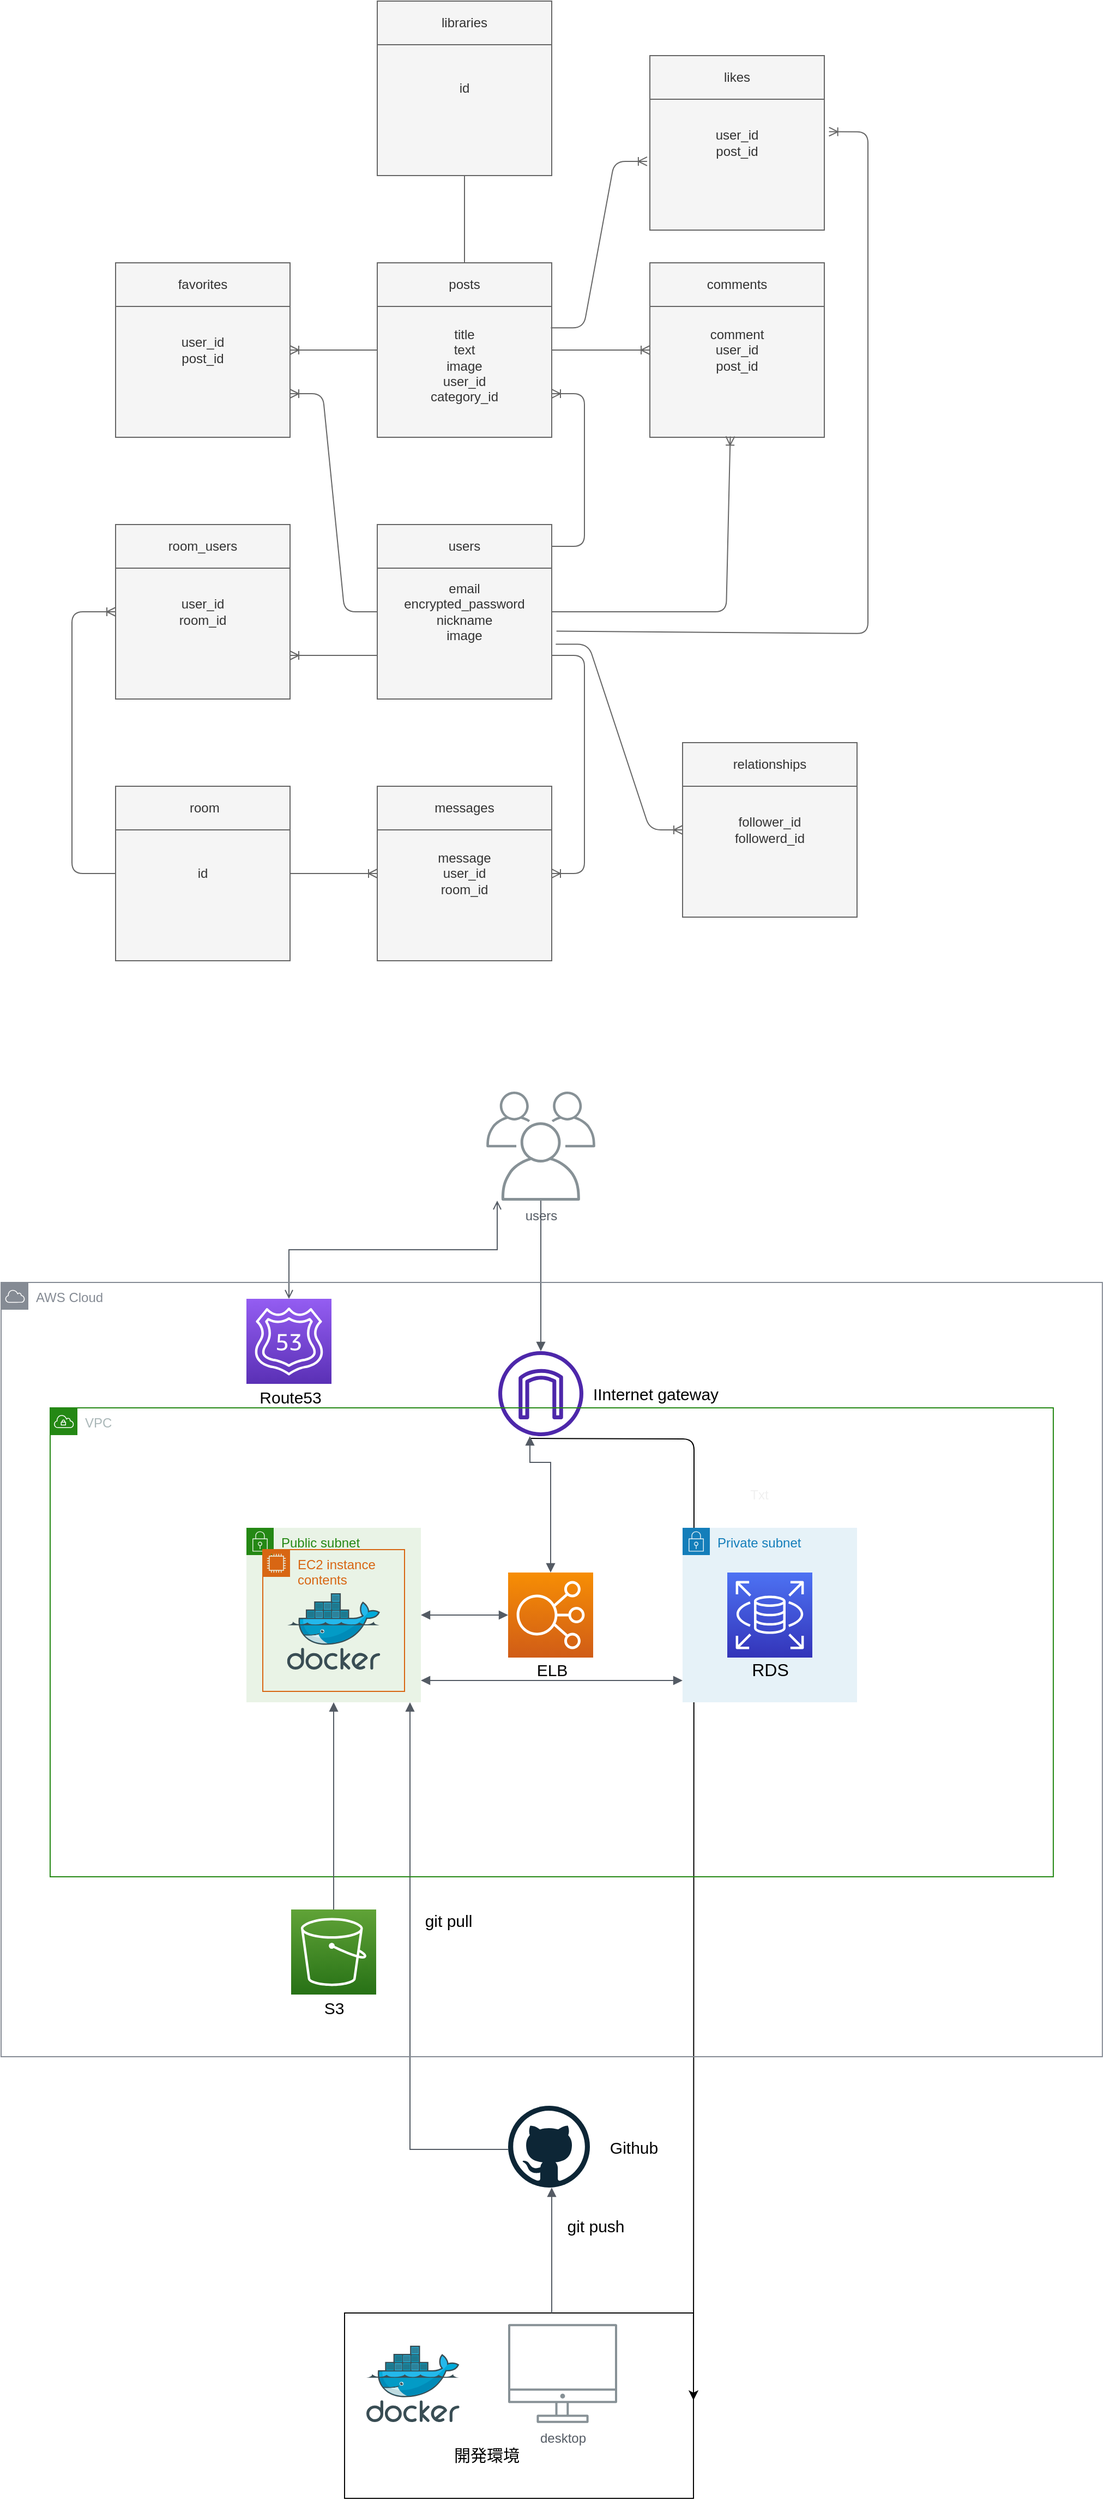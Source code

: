 <mxfile>
    <diagram id="81oZv1W7CahFQyVteMrS" name="ページ1">
        <mxGraphModel dx="1369" dy="1957" grid="1" gridSize="10" guides="1" tooltips="1" connect="1" arrows="1" fold="1" page="1" pageScale="1" pageWidth="827" pageHeight="1169" background="#FFFFFF" math="0" shadow="0">
            <root>
                <mxCell id="0"/>
                <mxCell id="1" parent="0"/>
                <mxCell id="27" value="&lt;span style=&quot;color: rgba(0, 0, 0, 0); font-family: monospace; font-size: 0px; text-align: start;&quot;&gt;%3CmxGraphModel%3E%3Croot%3E%3CmxCell%20id%3D%220%22%2F%3E%3CmxCell%20id%3D%221%22%20parent%3D%220%22%2F%3E%3CmxCell%20id%3D%222%22%20value%3D%22users%26lt%3Bbr%26gt%3B%26lt%3Bbr%26gt%3Bnickname%26lt%3Bbr%26gt%3Bemail%26lt%3Bbr%26gt%3Bencrypted_password%22%20style%3D%22whiteSpace%3Dwrap%3Bhtml%3D1%3Balign%3Dcenter%3B%22%20vertex%3D%221%22%20parent%3D%221%22%3E%3CmxGeometry%20x%3D%22280%22%20y%3D%2240%22%20width%3D%22156%22%20height%3D%22160%22%20as%3D%22geometry%22%2F%3E%3C%2FmxCell%3E%3C%2Froot%3E%3C%2FmxGraphModel%3E&lt;/span&gt;" style="text;html=1;align=center;verticalAlign=middle;resizable=0;points=[];autosize=1;strokeColor=none;fillColor=none;" parent="1" vertex="1">
                    <mxGeometry x="130" y="55" width="20" height="30" as="geometry"/>
                </mxCell>
                <mxCell id="144" value="id" style="whiteSpace=wrap;html=1;aspect=fixed;fillColor=#f5f5f5;fontColor=#333333;strokeColor=#666666;" parent="1" vertex="1">
                    <mxGeometry x="360" y="-1160" width="160" height="160" as="geometry"/>
                </mxCell>
                <mxCell id="145" value="user_id&lt;br&gt;post_id" style="whiteSpace=wrap;html=1;aspect=fixed;fillColor=#f5f5f5;fontColor=#333333;strokeColor=#666666;" parent="1" vertex="1">
                    <mxGeometry x="610" y="-1110" width="160" height="160" as="geometry"/>
                </mxCell>
                <mxCell id="146" value="follower_id&lt;br&gt;followerd_id" style="whiteSpace=wrap;html=1;aspect=fixed;fillColor=#f5f5f5;fontColor=#333333;strokeColor=#666666;" parent="1" vertex="1">
                    <mxGeometry x="640" y="-480" width="160" height="160" as="geometry"/>
                </mxCell>
                <mxCell id="147" value="email&lt;br&gt;encrypted_password&lt;br&gt;nickname&lt;br&gt;image" style="whiteSpace=wrap;html=1;aspect=fixed;fillColor=#f5f5f5;fontColor=#333333;strokeColor=#666666;" parent="1" vertex="1">
                    <mxGeometry x="360" y="-680" width="160" height="160" as="geometry"/>
                </mxCell>
                <mxCell id="148" value="message&lt;br&gt;user_id&lt;br&gt;room_id" style="whiteSpace=wrap;html=1;aspect=fixed;fillColor=#f5f5f5;fontColor=#333333;strokeColor=#666666;" parent="1" vertex="1">
                    <mxGeometry x="360" y="-440" width="160" height="160" as="geometry"/>
                </mxCell>
                <mxCell id="149" value="comment&lt;br&gt;user_id&lt;br&gt;post_id" style="whiteSpace=wrap;html=1;aspect=fixed;fillColor=#f5f5f5;fontColor=#333333;strokeColor=#666666;" parent="1" vertex="1">
                    <mxGeometry x="610" y="-920" width="160" height="160" as="geometry"/>
                </mxCell>
                <mxCell id="150" value="&lt;br&gt;&lt;br&gt;title&lt;br&gt;text&lt;br&gt;image&lt;br&gt;user_id&lt;br&gt;category_id" style="whiteSpace=wrap;html=1;aspect=fixed;fillColor=#f5f5f5;fontColor=#333333;strokeColor=#666666;" parent="1" vertex="1">
                    <mxGeometry x="360" y="-920" width="160" height="160" as="geometry"/>
                </mxCell>
                <mxCell id="151" value="user_id&lt;br&gt;room_id" style="whiteSpace=wrap;html=1;aspect=fixed;fillColor=#f5f5f5;fontColor=#333333;strokeColor=#666666;" parent="1" vertex="1">
                    <mxGeometry x="120" y="-680" width="160" height="160" as="geometry"/>
                </mxCell>
                <mxCell id="152" value="user_id&lt;br&gt;post_id" style="whiteSpace=wrap;html=1;aspect=fixed;fillColor=#f5f5f5;fontColor=#333333;strokeColor=#666666;" parent="1" vertex="1">
                    <mxGeometry x="120" y="-920" width="160" height="160" as="geometry"/>
                </mxCell>
                <mxCell id="153" value="libraries" style="rounded=0;whiteSpace=wrap;html=1;fillColor=#f5f5f5;fontColor=#333333;strokeColor=#666666;" parent="1" vertex="1">
                    <mxGeometry x="360" y="-1160" width="160" height="40" as="geometry"/>
                </mxCell>
                <mxCell id="154" value="posts" style="rounded=0;whiteSpace=wrap;html=1;fillColor=#f5f5f5;fontColor=#333333;strokeColor=#666666;" parent="1" vertex="1">
                    <mxGeometry x="360" y="-920" width="160" height="40" as="geometry"/>
                </mxCell>
                <mxCell id="155" value="users" style="rounded=0;whiteSpace=wrap;html=1;fillColor=#f5f5f5;fontColor=#333333;strokeColor=#666666;" parent="1" vertex="1">
                    <mxGeometry x="360" y="-680" width="160" height="40" as="geometry"/>
                </mxCell>
                <mxCell id="158" value="comments" style="rounded=0;whiteSpace=wrap;html=1;fillColor=#f5f5f5;fontColor=#333333;strokeColor=#666666;" parent="1" vertex="1">
                    <mxGeometry x="610" y="-920" width="160" height="40" as="geometry"/>
                </mxCell>
                <mxCell id="159" value="messages" style="rounded=0;whiteSpace=wrap;html=1;fillColor=#f5f5f5;fontColor=#333333;strokeColor=#666666;" parent="1" vertex="1">
                    <mxGeometry x="360" y="-440" width="160" height="40" as="geometry"/>
                </mxCell>
                <mxCell id="161" value="favorites" style="rounded=0;whiteSpace=wrap;html=1;fillColor=#f5f5f5;fontColor=#333333;strokeColor=#666666;" parent="1" vertex="1">
                    <mxGeometry x="120" y="-920" width="160" height="40" as="geometry"/>
                </mxCell>
                <mxCell id="162" value="relationships" style="rounded=0;whiteSpace=wrap;html=1;fillColor=#f5f5f5;fontColor=#333333;strokeColor=#666666;" parent="1" vertex="1">
                    <mxGeometry x="640" y="-480" width="160" height="40" as="geometry"/>
                </mxCell>
                <mxCell id="163" value="room_users" style="rounded=0;whiteSpace=wrap;html=1;fillColor=#f5f5f5;fontColor=#333333;strokeColor=#666666;" parent="1" vertex="1">
                    <mxGeometry x="120" y="-680" width="160" height="40" as="geometry"/>
                </mxCell>
                <mxCell id="164" value="id" style="whiteSpace=wrap;html=1;aspect=fixed;fillColor=#f5f5f5;fontColor=#333333;strokeColor=#666666;" parent="1" vertex="1">
                    <mxGeometry x="120" y="-440" width="160" height="160" as="geometry"/>
                </mxCell>
                <mxCell id="165" value="&amp;nbsp;room" style="rounded=0;whiteSpace=wrap;html=1;fillColor=#f5f5f5;fontColor=#333333;strokeColor=#666666;" parent="1" vertex="1">
                    <mxGeometry x="120" y="-440" width="160" height="40" as="geometry"/>
                </mxCell>
                <mxCell id="160" value="likes" style="rounded=0;whiteSpace=wrap;html=1;fillColor=#f5f5f5;fontColor=#333333;strokeColor=#666666;" parent="1" vertex="1">
                    <mxGeometry x="610" y="-1110" width="160" height="40" as="geometry"/>
                </mxCell>
                <mxCell id="189" value="" style="endArrow=none;html=1;rounded=0;exitX=0.5;exitY=1;exitDx=0;exitDy=0;fillColor=#f5f5f5;strokeColor=#666666;" parent="1" source="144" target="154" edge="1">
                    <mxGeometry relative="1" as="geometry">
                        <mxPoint x="80" y="-960" as="sourcePoint"/>
                        <mxPoint x="112" y="-930" as="targetPoint"/>
                        <Array as="points"/>
                    </mxGeometry>
                </mxCell>
                <mxCell id="192" value="" style="edgeStyle=entityRelationEdgeStyle;fontSize=12;html=1;endArrow=ERoneToMany;fillColor=#f5f5f5;strokeColor=#666666;" parent="1" edge="1">
                    <mxGeometry width="100" height="100" relative="1" as="geometry">
                        <mxPoint x="520" y="-840" as="sourcePoint"/>
                        <mxPoint x="610" y="-840" as="targetPoint"/>
                    </mxGeometry>
                </mxCell>
                <mxCell id="194" value="" style="edgeStyle=entityRelationEdgeStyle;fontSize=12;html=1;endArrow=ERoneToMany;exitX=0.995;exitY=0.373;exitDx=0;exitDy=0;exitPerimeter=0;entryX=-0.016;entryY=0.606;entryDx=0;entryDy=0;entryPerimeter=0;fillColor=#f5f5f5;strokeColor=#666666;" parent="1" source="150" target="145" edge="1">
                    <mxGeometry width="100" height="100" relative="1" as="geometry">
                        <mxPoint x="521" y="-828" as="sourcePoint"/>
                        <mxPoint x="610" y="-1090" as="targetPoint"/>
                    </mxGeometry>
                </mxCell>
                <mxCell id="197" value="" style="edgeStyle=entityRelationEdgeStyle;fontSize=12;html=1;endArrow=ERoneToMany;fillColor=#f5f5f5;strokeColor=#666666;" parent="1" source="150" target="152" edge="1">
                    <mxGeometry width="100" height="100" relative="1" as="geometry">
                        <mxPoint x="40" y="-851" as="sourcePoint"/>
                        <mxPoint x="140" y="-920" as="targetPoint"/>
                    </mxGeometry>
                </mxCell>
                <mxCell id="205" value="" style="edgeStyle=entityRelationEdgeStyle;fontSize=12;html=1;endArrow=ERoneToMany;entryX=1;entryY=0.75;entryDx=0;entryDy=0;exitX=0;exitY=0.5;exitDx=0;exitDy=0;fillColor=#f5f5f5;strokeColor=#666666;" parent="1" source="147" target="152" edge="1">
                    <mxGeometry width="100" height="100" relative="1" as="geometry">
                        <mxPoint x="280" y="-538.56" as="sourcePoint"/>
                        <mxPoint x="300" y="-670" as="targetPoint"/>
                    </mxGeometry>
                </mxCell>
                <mxCell id="206" value="" style="edgeStyle=entityRelationEdgeStyle;fontSize=12;html=1;endArrow=ERoneToMany;entryX=1;entryY=0.75;entryDx=0;entryDy=0;exitX=0;exitY=0.75;exitDx=0;exitDy=0;fillColor=#f5f5f5;strokeColor=#666666;" parent="1" source="147" target="151" edge="1">
                    <mxGeometry width="100" height="100" relative="1" as="geometry">
                        <mxPoint x="360" y="-560" as="sourcePoint"/>
                        <mxPoint x="460" y="-660" as="targetPoint"/>
                    </mxGeometry>
                </mxCell>
                <mxCell id="209" value="" style="edgeStyle=entityRelationEdgeStyle;fontSize=12;html=1;endArrow=ERoneToMany;exitX=1;exitY=0.5;exitDx=0;exitDy=0;entryX=1;entryY=0.75;entryDx=0;entryDy=0;fillColor=#f5f5f5;strokeColor=#666666;" parent="1" source="155" target="150" edge="1">
                    <mxGeometry width="100" height="100" relative="1" as="geometry">
                        <mxPoint x="390" y="-700" as="sourcePoint"/>
                        <mxPoint x="490" y="-800" as="targetPoint"/>
                    </mxGeometry>
                </mxCell>
                <mxCell id="214" value="" style="edgeStyle=entityRelationEdgeStyle;fontSize=12;html=1;endArrow=ERoneToMany;entryX=0;entryY=0.5;entryDx=0;entryDy=0;fillColor=#f5f5f5;strokeColor=#666666;" parent="1" target="148" edge="1">
                    <mxGeometry width="100" height="100" relative="1" as="geometry">
                        <mxPoint x="280" y="-360" as="sourcePoint"/>
                        <mxPoint x="380" y="-460" as="targetPoint"/>
                    </mxGeometry>
                </mxCell>
                <mxCell id="215" value="" style="edgeStyle=entityRelationEdgeStyle;fontSize=12;html=1;endArrow=ERoneToMany;entryX=1;entryY=0.5;entryDx=0;entryDy=0;exitX=1;exitY=0.75;exitDx=0;exitDy=0;fillColor=#f5f5f5;strokeColor=#666666;" parent="1" source="147" target="148" edge="1">
                    <mxGeometry width="100" height="100" relative="1" as="geometry">
                        <mxPoint x="440" y="-520" as="sourcePoint"/>
                        <mxPoint x="520" y="-520" as="targetPoint"/>
                    </mxGeometry>
                </mxCell>
                <mxCell id="221" value="" style="fontSize=12;html=1;endArrow=ERoneToMany;exitX=0;exitY=0.5;exitDx=0;exitDy=0;entryX=0;entryY=0.5;entryDx=0;entryDy=0;fillColor=#f5f5f5;strokeColor=#666666;" parent="1" source="164" target="151" edge="1">
                    <mxGeometry width="100" height="100" relative="1" as="geometry">
                        <mxPoint x="200" y="-470" as="sourcePoint"/>
                        <mxPoint x="110" y="-566" as="targetPoint"/>
                        <Array as="points">
                            <mxPoint x="80" y="-360"/>
                            <mxPoint x="80" y="-480"/>
                            <mxPoint x="80" y="-600"/>
                        </Array>
                    </mxGeometry>
                </mxCell>
                <mxCell id="223" value="" style="fontSize=12;html=1;endArrow=ERoneToMany;entryX=1.027;entryY=0.436;entryDx=0;entryDy=0;entryPerimeter=0;exitX=1.027;exitY=0.611;exitDx=0;exitDy=0;exitPerimeter=0;fillColor=#f5f5f5;strokeColor=#666666;" parent="1" source="147" target="145" edge="1">
                    <mxGeometry width="100" height="100" relative="1" as="geometry">
                        <mxPoint x="530" y="-580" as="sourcePoint"/>
                        <mxPoint x="840" y="-1040" as="targetPoint"/>
                        <Array as="points">
                            <mxPoint x="810" y="-580"/>
                            <mxPoint x="810" y="-1040"/>
                        </Array>
                    </mxGeometry>
                </mxCell>
                <mxCell id="225" value="" style="fontSize=12;html=1;endArrow=ERoneToMany;rounded=1;entryX=0.461;entryY=0.995;entryDx=0;entryDy=0;entryPerimeter=0;fillColor=#f5f5f5;strokeColor=#666666;" parent="1" target="149" edge="1">
                    <mxGeometry width="100" height="100" relative="1" as="geometry">
                        <mxPoint x="520" y="-600" as="sourcePoint"/>
                        <mxPoint x="620" y="-700" as="targetPoint"/>
                        <Array as="points">
                            <mxPoint x="680" y="-600"/>
                        </Array>
                    </mxGeometry>
                </mxCell>
                <mxCell id="226" value="" style="edgeStyle=entityRelationEdgeStyle;fontSize=12;html=1;endArrow=ERoneToMany;rounded=1;exitX=1.023;exitY=0.686;exitDx=0;exitDy=0;exitPerimeter=0;fillColor=#f5f5f5;strokeColor=#666666;" parent="1" source="147" target="146" edge="1">
                    <mxGeometry width="100" height="100" relative="1" as="geometry">
                        <mxPoint x="490" y="-620" as="sourcePoint"/>
                        <mxPoint x="590" y="-720" as="targetPoint"/>
                    </mxGeometry>
                </mxCell>
                <mxCell id="244" value="users" style="outlineConnect=0;gradientColor=none;fontColor=#545B64;strokeColor=none;fillColor=#879196;dashed=0;verticalLabelPosition=bottom;verticalAlign=top;align=center;html=1;fontSize=12;fontStyle=0;aspect=fixed;shape=mxgraph.aws4.illustration_users;pointerEvents=1;" parent="1" vertex="1">
                    <mxGeometry x="460" y="-160" width="100" height="100" as="geometry"/>
                </mxCell>
                <mxCell id="257" value="" style="points=[[0,0,0],[0.25,0,0],[0.5,0,0],[0.75,0,0],[1,0,0],[0,1,0],[0.25,1,0],[0.5,1,0],[0.75,1,0],[1,1,0],[0,0.25,0],[0,0.5,0],[0,0.75,0],[1,0.25,0],[1,0.5,0],[1,0.75,0]];outlineConnect=0;fontColor=#232F3E;gradientColor=#60A337;gradientDirection=north;fillColor=#277116;strokeColor=#ffffff;dashed=0;verticalLabelPosition=bottom;verticalAlign=top;align=center;html=1;fontSize=12;fontStyle=0;aspect=fixed;shape=mxgraph.aws4.resourceIcon;resIcon=mxgraph.aws4.s3;" parent="1" vertex="1">
                    <mxGeometry x="281" y="590" width="78" height="78" as="geometry"/>
                </mxCell>
                <mxCell id="258" value="" style="aspect=fixed;html=1;points=[];align=center;image;fontSize=12;image=img/lib/mscae/Docker.svg;fontColor=#F0F0F0;" parent="1" vertex="1">
                    <mxGeometry x="350" y="990" width="85.37" height="70" as="geometry"/>
                </mxCell>
                <mxCell id="259" value="" style="dashed=0;outlineConnect=0;html=1;align=center;labelPosition=center;verticalLabelPosition=bottom;verticalAlign=top;shape=mxgraph.weblogos.github;fontColor=#F0F0F0;" parent="1" vertex="1">
                    <mxGeometry x="480" y="770" width="75" height="75" as="geometry"/>
                </mxCell>
                <mxCell id="263" value="desktop" style="outlineConnect=0;gradientColor=none;fontColor=#545B64;strokeColor=none;fillColor=#879196;dashed=0;verticalLabelPosition=bottom;verticalAlign=top;align=center;html=1;fontSize=12;fontStyle=0;aspect=fixed;shape=mxgraph.aws4.illustration_desktop;pointerEvents=1;" parent="1" vertex="1">
                    <mxGeometry x="480" y="970" width="100" height="91" as="geometry"/>
                </mxCell>
                <mxCell id="264" value="" style="rounded=0;whiteSpace=wrap;html=1;fontColor=#F0F0F0;fillColor=none;strokeColor=#080808;" parent="1" vertex="1">
                    <mxGeometry x="330" y="960" width="320" height="170" as="geometry"/>
                </mxCell>
                <mxCell id="275" value="Txt" style="text;html=1;align=center;verticalAlign=middle;resizable=0;points=[];autosize=1;strokeColor=none;fillColor=none;fontColor=#F0F0F0;" parent="1" vertex="1">
                    <mxGeometry x="690" y="195" width="40" height="30" as="geometry"/>
                </mxCell>
                <mxCell id="254" value="" style="points=[[0,0,0],[0.25,0,0],[0.5,0,0],[0.75,0,0],[1,0,0],[0,1,0],[0.25,1,0],[0.5,1,0],[0.75,1,0],[1,1,0],[0,0.25,0],[0,0.5,0],[0,0.75,0],[1,0.25,0],[1,0.5,0],[1,0.75,0]];outlineConnect=0;fontColor=#232F3E;gradientColor=#945DF2;gradientDirection=north;fillColor=#5A30B5;strokeColor=#ffffff;dashed=0;verticalLabelPosition=bottom;verticalAlign=top;align=center;html=1;fontSize=12;fontStyle=0;aspect=fixed;shape=mxgraph.aws4.resourceIcon;resIcon=mxgraph.aws4.route_53;" parent="1" vertex="1">
                    <mxGeometry x="240" y="30" width="78" height="78" as="geometry"/>
                </mxCell>
                <mxCell id="285" style="edgeStyle=orthogonalEdgeStyle;html=1;fontColor=#F0F0F0;" parent="1" edge="1">
                    <mxGeometry relative="1" as="geometry">
                        <mxPoint x="501" y="157.999" as="sourcePoint"/>
                        <mxPoint x="650" y="1040" as="targetPoint"/>
                    </mxGeometry>
                </mxCell>
                <mxCell id="288" value="" style="edgeStyle=orthogonalEdgeStyle;html=1;endArrow=open;elbow=vertical;startArrow=open;startFill=0;endFill=0;strokeColor=#545B64;rounded=0;fontColor=#F0F0F0;exitX=0.5;exitY=0;exitDx=0;exitDy=0;exitPerimeter=0;" parent="1" source="254" edge="1">
                    <mxGeometry width="100" relative="1" as="geometry">
                        <mxPoint x="360" y="-100" as="sourcePoint"/>
                        <mxPoint x="470" y="-60" as="targetPoint"/>
                        <Array as="points">
                            <mxPoint x="279" y="-15"/>
                            <mxPoint x="470" y="-15"/>
                        </Array>
                    </mxGeometry>
                </mxCell>
                <mxCell id="293" value="" style="points=[[0,0,0],[0.25,0,0],[0.5,0,0],[0.75,0,0],[1,0,0],[0,1,0],[0.25,1,0],[0.5,1,0],[0.75,1,0],[1,1,0],[0,0.25,0],[0,0.5,0],[0,0.75,0],[1,0.25,0],[1,0.5,0],[1,0.75,0]];outlineConnect=0;fontColor=#232F3E;gradientColor=#F78E04;gradientDirection=north;fillColor=#D05C17;strokeColor=#ffffff;dashed=0;verticalLabelPosition=bottom;verticalAlign=top;align=center;html=1;fontSize=12;fontStyle=0;aspect=fixed;shape=mxgraph.aws4.resourceIcon;resIcon=mxgraph.aws4.elastic_load_balancing;" parent="1" vertex="1">
                    <mxGeometry x="480" y="281" width="78" height="78" as="geometry"/>
                </mxCell>
                <mxCell id="294" value="Private subnet" style="points=[[0,0],[0.25,0],[0.5,0],[0.75,0],[1,0],[1,0.25],[1,0.5],[1,0.75],[1,1],[0.75,1],[0.5,1],[0.25,1],[0,1],[0,0.75],[0,0.5],[0,0.25]];outlineConnect=0;gradientColor=none;html=1;whiteSpace=wrap;fontSize=12;fontStyle=0;container=1;pointerEvents=0;collapsible=0;recursiveResize=0;shape=mxgraph.aws4.group;grIcon=mxgraph.aws4.group_security_group;grStroke=0;strokeColor=#147EBA;fillColor=#E6F2F8;verticalAlign=top;align=left;spacingLeft=30;fontColor=#147EBA;dashed=0;" parent="1" vertex="1">
                    <mxGeometry x="640" y="240" width="160" height="160" as="geometry"/>
                </mxCell>
                <mxCell id="299" value="" style="points=[[0,0,0],[0.25,0,0],[0.5,0,0],[0.75,0,0],[1,0,0],[0,1,0],[0.25,1,0],[0.5,1,0],[0.75,1,0],[1,1,0],[0,0.25,0],[0,0.5,0],[0,0.75,0],[1,0.25,0],[1,0.5,0],[1,0.75,0]];outlineConnect=0;fontColor=#232F3E;gradientColor=#4D72F3;gradientDirection=north;fillColor=#3334B9;strokeColor=#ffffff;dashed=0;verticalLabelPosition=bottom;verticalAlign=top;align=center;html=1;fontSize=12;fontStyle=0;aspect=fixed;shape=mxgraph.aws4.resourceIcon;resIcon=mxgraph.aws4.rds;" parent="294" vertex="1">
                    <mxGeometry x="41" y="41" width="78" height="78" as="geometry"/>
                </mxCell>
                <mxCell id="295" value="Public subnet" style="points=[[0,0],[0.25,0],[0.5,0],[0.75,0],[1,0],[1,0.25],[1,0.5],[1,0.75],[1,1],[0.75,1],[0.5,1],[0.25,1],[0,1],[0,0.75],[0,0.5],[0,0.25]];outlineConnect=0;gradientColor=none;html=1;whiteSpace=wrap;fontSize=12;fontStyle=0;container=1;pointerEvents=0;collapsible=0;recursiveResize=0;shape=mxgraph.aws4.group;grIcon=mxgraph.aws4.group_security_group;grStroke=0;strokeColor=#248814;fillColor=#E9F3E6;verticalAlign=top;align=left;spacingLeft=30;fontColor=#248814;dashed=0;" parent="1" vertex="1">
                    <mxGeometry x="240" y="240" width="160" height="160" as="geometry"/>
                </mxCell>
                <mxCell id="323" value="EC2 instance contents" style="points=[[0,0],[0.25,0],[0.5,0],[0.75,0],[1,0],[1,0.25],[1,0.5],[1,0.75],[1,1],[0.75,1],[0.5,1],[0.25,1],[0,1],[0,0.75],[0,0.5],[0,0.25]];outlineConnect=0;gradientColor=none;html=1;whiteSpace=wrap;fontSize=12;fontStyle=0;container=1;pointerEvents=0;collapsible=0;recursiveResize=0;shape=mxgraph.aws4.group;grIcon=mxgraph.aws4.group_ec2_instance_contents;strokeColor=#D86613;fillColor=none;verticalAlign=top;align=left;spacingLeft=30;fontColor=#D86613;dashed=0;" parent="295" vertex="1">
                    <mxGeometry x="15" y="20" width="130" height="130" as="geometry"/>
                </mxCell>
                <mxCell id="324" value="" style="aspect=fixed;html=1;points=[];align=center;image;fontSize=12;image=img/lib/mscae/Docker.svg;fontColor=#F0F0F0;" parent="323" vertex="1">
                    <mxGeometry x="22.31" y="40" width="85.37" height="70" as="geometry"/>
                </mxCell>
                <mxCell id="296" value="" style="outlineConnect=0;fontColor=#232F3E;gradientColor=none;fillColor=#4D27AA;strokeColor=none;dashed=0;verticalLabelPosition=bottom;verticalAlign=top;align=center;html=1;fontSize=12;fontStyle=0;aspect=fixed;pointerEvents=1;shape=mxgraph.aws4.internet_gateway;" parent="1" vertex="1">
                    <mxGeometry x="471" y="78" width="78" height="78" as="geometry"/>
                </mxCell>
                <mxCell id="300" value="" style="edgeStyle=orthogonalEdgeStyle;html=1;endArrow=block;elbow=vertical;startArrow=none;endFill=1;strokeColor=#545B64;rounded=0;fontColor=#F0F0F0;" parent="1" source="244" target="296" edge="1">
                    <mxGeometry width="100" relative="1" as="geometry">
                        <mxPoint x="510" y="-30" as="sourcePoint"/>
                        <mxPoint x="610" y="-30" as="targetPoint"/>
                    </mxGeometry>
                </mxCell>
                <mxCell id="301" value="" style="edgeStyle=orthogonalEdgeStyle;html=1;endArrow=block;elbow=vertical;startArrow=block;startFill=1;endFill=1;strokeColor=#545B64;rounded=0;fontColor=#F0F0F0;entryX=0.5;entryY=0;entryDx=0;entryDy=0;entryPerimeter=0;" parent="1" target="293" edge="1">
                    <mxGeometry width="100" relative="1" as="geometry">
                        <mxPoint x="500" y="156" as="sourcePoint"/>
                        <mxPoint x="600" y="156" as="targetPoint"/>
                        <Array as="points">
                            <mxPoint x="500" y="180"/>
                            <mxPoint x="519" y="180"/>
                        </Array>
                    </mxGeometry>
                </mxCell>
                <mxCell id="302" value="" style="edgeStyle=orthogonalEdgeStyle;html=1;endArrow=block;elbow=vertical;startArrow=block;startFill=1;endFill=1;strokeColor=#545B64;rounded=0;fontColor=#F0F0F0;entryX=0;entryY=0.5;entryDx=0;entryDy=0;entryPerimeter=0;" parent="1" source="295" target="293" edge="1">
                    <mxGeometry width="100" relative="1" as="geometry">
                        <mxPoint x="410" y="320" as="sourcePoint"/>
                        <mxPoint x="471" y="319.5" as="targetPoint"/>
                    </mxGeometry>
                </mxCell>
                <mxCell id="304" value="" style="edgeStyle=orthogonalEdgeStyle;html=1;endArrow=block;elbow=vertical;startArrow=block;startFill=1;endFill=1;strokeColor=#545B64;rounded=0;fontColor=#F0F0F0;" parent="1" source="295" edge="1">
                    <mxGeometry width="100" relative="1" as="geometry">
                        <mxPoint x="520" y="370" as="sourcePoint"/>
                        <mxPoint x="640" y="380" as="targetPoint"/>
                        <Array as="points">
                            <mxPoint x="640" y="380"/>
                        </Array>
                    </mxGeometry>
                </mxCell>
                <mxCell id="307" value="" style="edgeStyle=orthogonalEdgeStyle;html=1;endArrow=block;elbow=vertical;startArrow=none;endFill=1;strokeColor=#545B64;rounded=0;fontColor=#F0F0F0;" parent="1" target="295" edge="1">
                    <mxGeometry width="100" relative="1" as="geometry">
                        <mxPoint x="480" y="810" as="sourcePoint"/>
                        <mxPoint x="580" y="810" as="targetPoint"/>
                        <Array as="points">
                            <mxPoint x="390" y="810"/>
                        </Array>
                    </mxGeometry>
                </mxCell>
                <mxCell id="308" value="" style="edgeStyle=orthogonalEdgeStyle;html=1;endArrow=block;elbow=vertical;startArrow=none;endFill=1;strokeColor=#545B64;rounded=0;fontColor=#F0F0F0;" parent="1" edge="1">
                    <mxGeometry width="100" relative="1" as="geometry">
                        <mxPoint x="520" y="960" as="sourcePoint"/>
                        <mxPoint x="520" y="845" as="targetPoint"/>
                        <Array as="points">
                            <mxPoint x="520" y="957"/>
                        </Array>
                    </mxGeometry>
                </mxCell>
                <mxCell id="309" value="RDS" style="text;html=1;align=center;verticalAlign=middle;resizable=0;points=[];autosize=1;strokeColor=none;fillColor=none;fontColor=#000000;fontSize=16;" parent="1" vertex="1">
                    <mxGeometry x="690" y="355" width="60" height="30" as="geometry"/>
                </mxCell>
                <mxCell id="310" value="ELB" style="text;html=1;align=center;verticalAlign=middle;resizable=0;points=[];autosize=1;strokeColor=none;fillColor=none;fontColor=#000000;fontSize=15;" parent="1" vertex="1">
                    <mxGeometry x="495" y="355" width="50" height="30" as="geometry"/>
                </mxCell>
                <mxCell id="312" value="S3" style="text;html=1;align=center;verticalAlign=middle;resizable=0;points=[];autosize=1;strokeColor=none;fillColor=none;fontColor=#000000;fontSize=15;" parent="1" vertex="1">
                    <mxGeometry x="300" y="665" width="40" height="30" as="geometry"/>
                </mxCell>
                <mxCell id="315" value="Route53" style="text;html=1;align=center;verticalAlign=middle;resizable=0;points=[];autosize=1;strokeColor=none;fillColor=none;fontColor=#000000;fontSize=15;" parent="1" vertex="1">
                    <mxGeometry x="240" y="105" width="80" height="30" as="geometry"/>
                </mxCell>
                <mxCell id="316" value="IInternet gateway" style="text;html=1;align=center;verticalAlign=middle;resizable=0;points=[];autosize=1;strokeColor=none;fillColor=none;fontSize=15;fontColor=#000000;" parent="1" vertex="1">
                    <mxGeometry x="545" y="102" width="140" height="30" as="geometry"/>
                </mxCell>
                <mxCell id="317" value="Github" style="text;html=1;align=center;verticalAlign=middle;resizable=0;points=[];autosize=1;strokeColor=none;fillColor=none;fontSize=15;fontColor=#000000;" parent="1" vertex="1">
                    <mxGeometry x="560" y="792.5" width="70" height="30" as="geometry"/>
                </mxCell>
                <mxCell id="318" value="開発環境" style="text;html=1;align=center;verticalAlign=middle;resizable=0;points=[];autosize=1;strokeColor=none;fillColor=none;fontSize=15;fontColor=#000000;" parent="1" vertex="1">
                    <mxGeometry x="420" y="1075" width="80" height="30" as="geometry"/>
                </mxCell>
                <mxCell id="319" value="git push" style="text;html=1;align=center;verticalAlign=middle;resizable=0;points=[];autosize=1;strokeColor=none;fillColor=none;fontSize=15;fontColor=#000000;" parent="1" vertex="1">
                    <mxGeometry x="520" y="865" width="80" height="30" as="geometry"/>
                </mxCell>
                <mxCell id="320" value="git pull" style="text;html=1;align=center;verticalAlign=middle;resizable=0;points=[];autosize=1;strokeColor=none;fillColor=none;fontSize=15;fontColor=#000000;" parent="1" vertex="1">
                    <mxGeometry x="390" y="585" width="70" height="30" as="geometry"/>
                </mxCell>
                <mxCell id="321" value="VPC" style="points=[[0,0],[0.25,0],[0.5,0],[0.75,0],[1,0],[1,0.25],[1,0.5],[1,0.75],[1,1],[0.75,1],[0.5,1],[0.25,1],[0,1],[0,0.75],[0,0.5],[0,0.25]];outlineConnect=0;gradientColor=none;html=1;whiteSpace=wrap;fontSize=12;fontStyle=0;container=1;pointerEvents=0;collapsible=0;recursiveResize=0;shape=mxgraph.aws4.group;grIcon=mxgraph.aws4.group_vpc;strokeColor=#248814;fillColor=none;verticalAlign=top;align=left;spacingLeft=30;fontColor=#AAB7B8;dashed=0;" parent="1" vertex="1">
                    <mxGeometry x="60" y="130" width="920" height="430" as="geometry"/>
                </mxCell>
                <mxCell id="325" value="" style="edgeStyle=orthogonalEdgeStyle;html=1;endArrow=block;elbow=vertical;startArrow=none;endFill=1;strokeColor=#545B64;rounded=0;entryX=0.5;entryY=1;entryDx=0;entryDy=0;" parent="1" source="257" target="295" edge="1">
                    <mxGeometry width="100" relative="1" as="geometry">
                        <mxPoint x="650" y="410" as="sourcePoint"/>
                        <mxPoint x="320" y="560" as="targetPoint"/>
                        <Array as="points"/>
                    </mxGeometry>
                </mxCell>
                <mxCell id="322" value="AWS Cloud" style="outlineConnect=0;gradientColor=none;html=1;whiteSpace=wrap;fontSize=12;fontStyle=0;shape=mxgraph.aws4.group;grIcon=mxgraph.aws4.group_aws_cloud;strokeColor=#858B94;fillColor=none;verticalAlign=top;align=left;spacingLeft=30;fontColor=#858B94;dashed=0;" parent="1" vertex="1">
                    <mxGeometry x="15" y="15" width="1010" height="710" as="geometry"/>
                </mxCell>
            </root>
        </mxGraphModel>
    </diagram>
</mxfile>